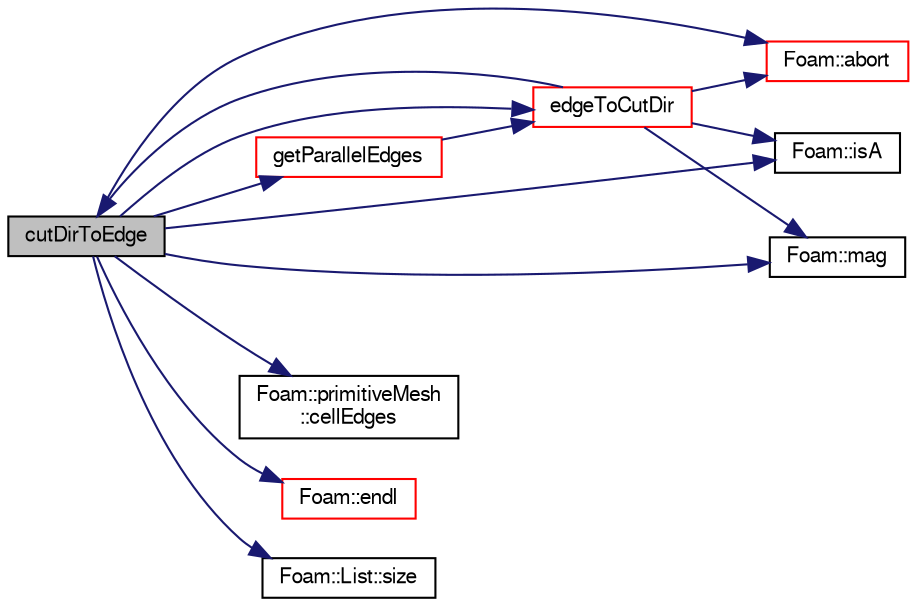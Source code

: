 digraph "cutDirToEdge"
{
  bgcolor="transparent";
  edge [fontname="FreeSans",fontsize="10",labelfontname="FreeSans",labelfontsize="10"];
  node [fontname="FreeSans",fontsize="10",shape=record];
  rankdir="LR";
  Node3508 [label="cutDirToEdge",height=0.2,width=0.4,color="black", fillcolor="grey75", style="filled", fontcolor="black"];
  Node3508 -> Node3509 [color="midnightblue",fontsize="10",style="solid",fontname="FreeSans"];
  Node3509 [label="Foam::abort",height=0.2,width=0.4,color="red",URL="$a21124.html#a447107a607d03e417307c203fa5fb44b"];
  Node3508 -> Node3552 [color="midnightblue",fontsize="10",style="solid",fontname="FreeSans"];
  Node3552 [label="Foam::primitiveMesh\l::cellEdges",height=0.2,width=0.4,color="black",URL="$a27530.html#a29ec14ff1e343af734485c48f0cf7856"];
  Node3508 -> Node3553 [color="midnightblue",fontsize="10",style="solid",fontname="FreeSans"];
  Node3553 [label="edgeToCutDir",height=0.2,width=0.4,color="red",URL="$a21153.html#aaae026ffd1b269c8a220c6bb1bc95fa7",tooltip="Given edge on hex find all &#39;parallel&#39; (i.e. non-connected) "];
  Node3553 -> Node3509 [color="midnightblue",fontsize="10",style="solid",fontname="FreeSans"];
  Node3553 -> Node3508 [color="midnightblue",fontsize="10",style="solid",fontname="FreeSans"];
  Node3553 -> Node3556 [color="midnightblue",fontsize="10",style="solid",fontname="FreeSans"];
  Node3556 [label="Foam::isA",height=0.2,width=0.4,color="black",URL="$a21124.html#a7f38c7df863d37f5357047d27dab7711",tooltip="Check if a dynamic_cast to typeid is possible. "];
  Node3553 -> Node3557 [color="midnightblue",fontsize="10",style="solid",fontname="FreeSans"];
  Node3557 [label="Foam::mag",height=0.2,width=0.4,color="black",URL="$a21124.html#a929da2a3fdcf3dacbbe0487d3a330dae"];
  Node3508 -> Node3517 [color="midnightblue",fontsize="10",style="solid",fontname="FreeSans"];
  Node3517 [label="Foam::endl",height=0.2,width=0.4,color="red",URL="$a21124.html#a2db8fe02a0d3909e9351bb4275b23ce4",tooltip="Add newline and flush stream. "];
  Node3508 -> Node3702 [color="midnightblue",fontsize="10",style="solid",fontname="FreeSans"];
  Node3702 [label="getParallelEdges",height=0.2,width=0.4,color="red",URL="$a21153.html#ae148ab8affa9ff06dbc08eb830e20a41",tooltip="Given edge on hex find other &#39;parallel&#39;, non-connected edges. "];
  Node3702 -> Node3553 [color="midnightblue",fontsize="10",style="solid",fontname="FreeSans"];
  Node3508 -> Node3556 [color="midnightblue",fontsize="10",style="solid",fontname="FreeSans"];
  Node3508 -> Node3557 [color="midnightblue",fontsize="10",style="solid",fontname="FreeSans"];
  Node3508 -> Node3575 [color="midnightblue",fontsize="10",style="solid",fontname="FreeSans"];
  Node3575 [label="Foam::List::size",height=0.2,width=0.4,color="black",URL="$a25694.html#a8a5f6fa29bd4b500caf186f60245b384",tooltip="Override size to be inconsistent with allocated storage. "];
}
